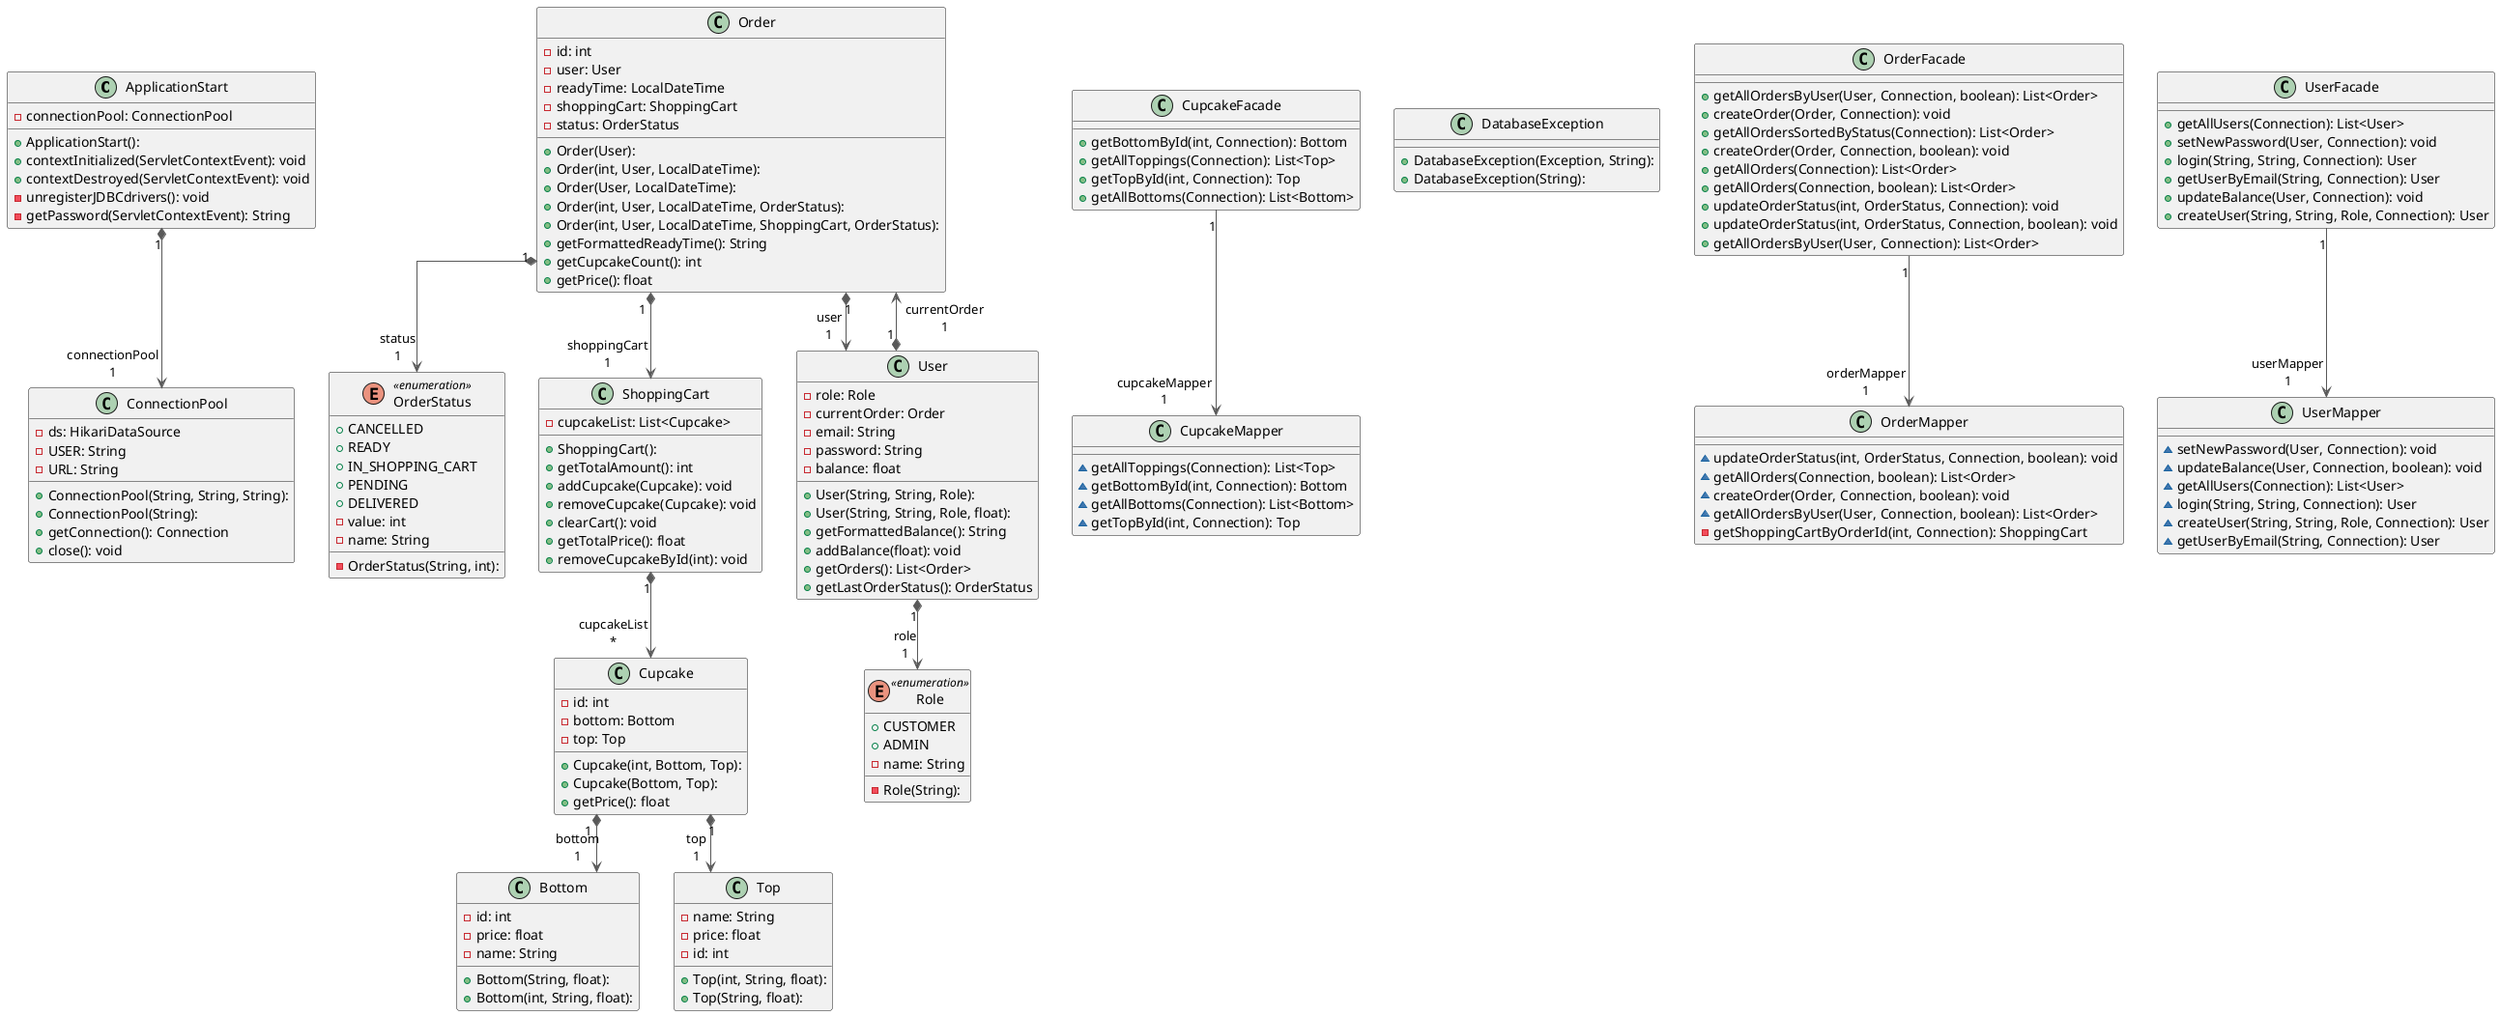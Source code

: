 @startuml

top to bottom direction
skinparam linetype ortho

class ApplicationStart {
  + ApplicationStart():
  - connectionPool: ConnectionPool
  + contextInitialized(ServletContextEvent): void
  + contextDestroyed(ServletContextEvent): void
  - unregisterJDBCdrivers(): void
  - getPassword(ServletContextEvent): String
}

class Bottom {
  + Bottom(String, float):
  + Bottom(int, String, float):
  - id: int
  - price: float
  - name: String
}

class ConnectionPool {
  + ConnectionPool(String, String, String):
  + ConnectionPool(String):
  - ds: HikariDataSource
  - USER: String
  - URL: String
  + getConnection(): Connection
  + close(): void
}

class Cupcake {
  + Cupcake(int, Bottom, Top):
  + Cupcake(Bottom, Top):
  - id: int
  - bottom: Bottom
  - top: Top
  + getPrice(): float
}

class CupcakeFacade {
  + getBottomById(int, Connection): Bottom
  + getAllToppings(Connection): List<Top>
  + getTopById(int, Connection): Top
  + getAllBottoms(Connection): List<Bottom>
}

class CupcakeMapper {
  ~ getAllToppings(Connection): List<Top>
  ~ getBottomById(int, Connection): Bottom
  ~ getAllBottoms(Connection): List<Bottom>
  ~ getTopById(int, Connection): Top
}

class DatabaseException {
  + DatabaseException(Exception, String):
  + DatabaseException(String):
}

class Order {
  + Order(User):
  + Order(int, User, LocalDateTime):
  + Order(User, LocalDateTime):
  + Order(int, User, LocalDateTime, OrderStatus):
  + Order(int, User, LocalDateTime, ShoppingCart, OrderStatus):
  - id: int
  - user: User
  - readyTime: LocalDateTime
  - shoppingCart: ShoppingCart
  - status: OrderStatus
  + getFormattedReadyTime(): String
  + getCupcakeCount(): int
  + getPrice(): float
}

class OrderFacade {
  + getAllOrdersByUser(User, Connection, boolean): List<Order>
  + createOrder(Order, Connection): void
  + getAllOrdersSortedByStatus(Connection): List<Order>
  + createOrder(Order, Connection, boolean): void
  + getAllOrders(Connection): List<Order>
  + getAllOrders(Connection, boolean): List<Order>
  + updateOrderStatus(int, OrderStatus, Connection): void
  + updateOrderStatus(int, OrderStatus, Connection, boolean): void
  + getAllOrdersByUser(User, Connection): List<Order>
}

class OrderMapper {
  ~ updateOrderStatus(int, OrderStatus, Connection, boolean): void
  ~ getAllOrders(Connection, boolean): List<Order>
  ~ createOrder(Order, Connection, boolean): void
  ~ getAllOrdersByUser(User, Connection, boolean): List<Order>
  - getShoppingCartByOrderId(int, Connection): ShoppingCart
}

enum OrderStatus << enumeration >> {
  - OrderStatus(String, int):
  + CANCELLED
  + READY
  + IN_SHOPPING_CART
  + PENDING
  + DELIVERED
  - value: int
  - name: String
}

enum Role << enumeration >> {
  - Role(String):
  + CUSTOMER
  + ADMIN
  - name: String
}

class ShoppingCart {
  + ShoppingCart():
  - cupcakeList: List<Cupcake>
  + getTotalAmount(): int
  + addCupcake(Cupcake): void
  + removeCupcake(Cupcake): void
  + clearCart(): void
  + getTotalPrice(): float
  + removeCupcakeById(int): void
}

class Top {
  + Top(int, String, float):
  + Top(String, float):
  - name: String
  - price: float
  - id: int
}

class User {
  + User(String, String, Role):
  + User(String, String, Role, float):
  - role: Role
  - currentOrder: Order
  - email: String
  - password: String
  - balance: float
  + getFormattedBalance(): String
  + addBalance(float): void
  + getOrders(): List<Order>
  + getLastOrderStatus(): OrderStatus
}

class UserFacade {
  + getAllUsers(Connection): List<User>
  + setNewPassword(User, Connection): void
  + login(String, String, Connection): User
  + getUserByEmail(String, Connection): User
  + updateBalance(User, Connection): void
  + createUser(String, String, Role, Connection): User
}

class UserMapper {
  ~ setNewPassword(User, Connection): void
  ~ updateBalance(User, Connection, boolean): void
  ~ getAllUsers(Connection): List<User>
  ~ login(String, String, Connection): User
  ~ createUser(String, String, Role, Connection): User
  ~ getUserByEmail(String, Connection): User
}

ApplicationStart  "1" *-[#595959,plain]-> "connectionPool\n1" ConnectionPool

User              "1" *-[#595959,plain]-> "currentOrder\n1" Order
User              "1" *-[#595959,plain]-> "role\n1" Role

Order             "1" *-[#595959,plain]-> "status\n1" OrderStatus
Order             "1" *-[#595959,plain]-> "shoppingCart\n1" ShoppingCart
Order             "1" *-[#595959,plain]-> "user\n1" User

ShoppingCart      "1" *-[#595959,plain]-> "cupcakeList\n*" Cupcake

Cupcake           "1" *-[#595959,plain]-> "bottom\n1" Bottom
Cupcake           "1" *-[#595959,plain]-> "top\n1" Top

UserFacade        "1" -[#595959,plain]-> "userMapper\n1" UserMapper
CupcakeFacade     "1" -[#595959,plain]-> "cupcakeMapper\n1" CupcakeMapper
OrderFacade       "1" -[#595959,plain]-> "orderMapper\n1" OrderMapper

@enduml